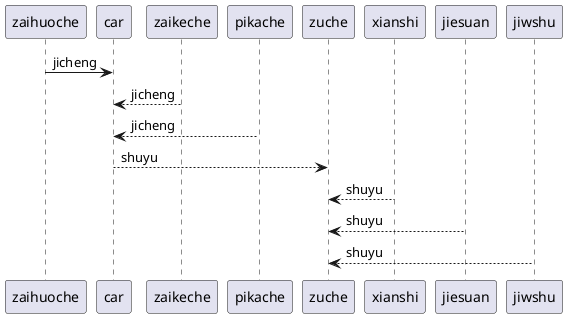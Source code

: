 @startuml
zaihuoche -> car: jicheng
zaikeche --> car: jicheng
pikache -->car:jicheng
car-->zuche:shuyu
xianshi-->zuche:shuyu
jiesuan-->zuche:shuyu
jiwshu-->zuche:shuyu
zuche--
@enduml